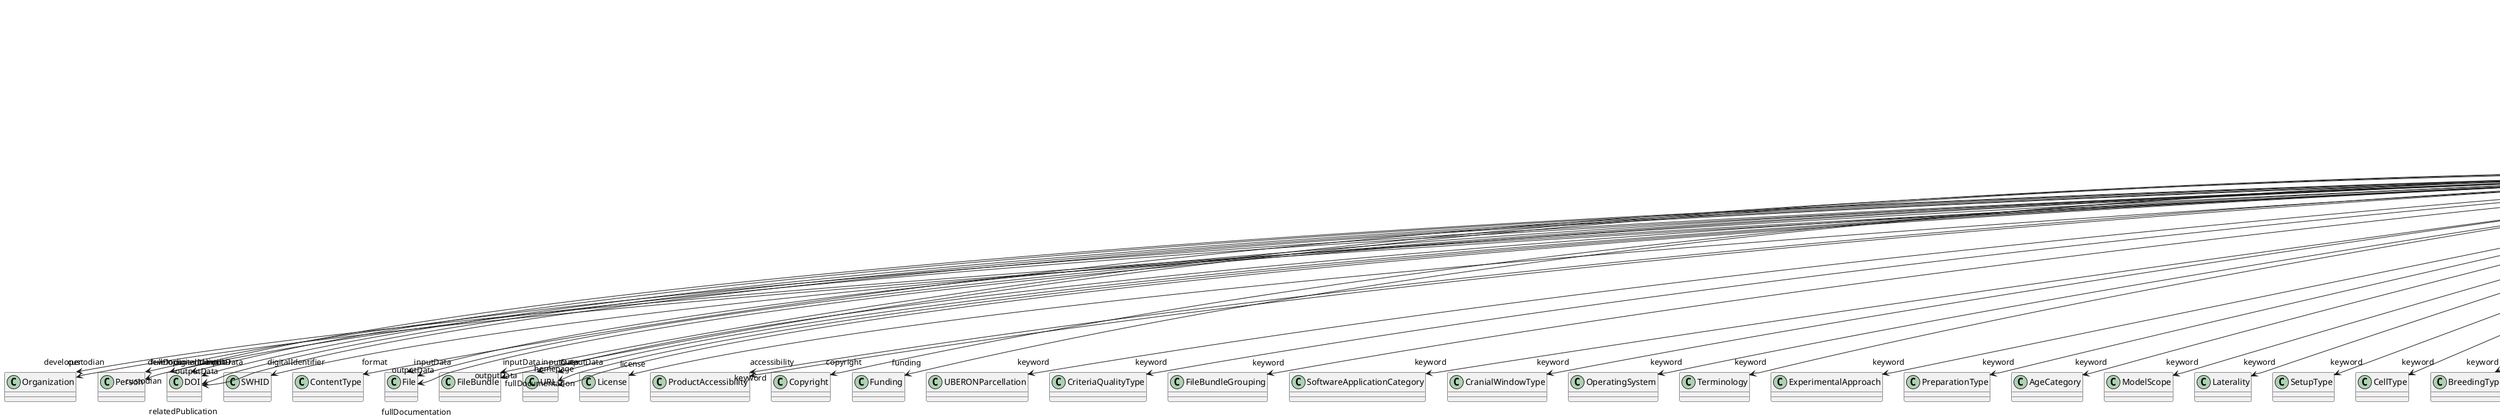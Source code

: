 @startuml
class ModelVersion {
+developer
+digitalIdentifier
+format
+inputData
+isAlternativeVersionOf
+isNewVersionOf
+license
+outputData
+accessibility
+copyright
+custodian
+description
+fullDocumentation
+fullName
+funding
+homepage
+howToCite
+keyword
+otherContribution
+relatedPublication
+releaseDate
+repository
+shortName
+supportChannel
+versionIdentifier
+versionInnovation

}
ModelVersion -d-> "developer" Organization
ModelVersion -d-> "developer" Person
ModelVersion -d-> "digitalIdentifier" DOI
ModelVersion -d-> "digitalIdentifier" SWHID
ModelVersion -d-> "format" ContentType
ModelVersion -d-> "inputData" DOI
ModelVersion -d-> "inputData" File
ModelVersion -d-> "inputData" FileBundle
ModelVersion -d-> "inputData" URL
ModelVersion -d-> "isAlternativeVersionOf" ModelVersion
ModelVersion -d-> "isNewVersionOf" ModelVersion
ModelVersion -d-> "license" License
ModelVersion -d-> "outputData" DOI
ModelVersion -d-> "outputData" File
ModelVersion -d-> "outputData" FileBundle
ModelVersion -d-> "outputData" URL
ModelVersion -d-> "accessibility" ProductAccessibility
ModelVersion -d-> "copyright" Copyright
ModelVersion -d-> "custodian" Organization
ModelVersion -d-> "custodian" Person
ModelVersion -d-> "fullDocumentation" DOI
ModelVersion -d-> "fullDocumentation" File
ModelVersion -d-> "fullDocumentation" URL
ModelVersion -d-> "funding" Funding
ModelVersion -d-> "homepage" URL
ModelVersion -d-> "keyword" UBERONParcellation
ModelVersion -d-> "keyword" CriteriaQualityType
ModelVersion -d-> "keyword" FileBundleGrouping
ModelVersion -d-> "keyword" SoftwareApplicationCategory
ModelVersion -d-> "keyword" CranialWindowType
ModelVersion -d-> "keyword" OperatingSystem
ModelVersion -d-> "keyword" Terminology
ModelVersion -d-> "keyword" ExperimentalApproach
ModelVersion -d-> "keyword" PreparationType
ModelVersion -d-> "keyword" AgeCategory
ModelVersion -d-> "keyword" ModelScope
ModelVersion -d-> "keyword" Laterality
ModelVersion -d-> "keyword" SetupType
ModelVersion -d-> "keyword" CellType
ModelVersion -d-> "keyword" BreedingType
ModelVersion -d-> "keyword" AtlasType
ModelVersion -d-> "keyword" StimulusType
ModelVersion -d-> "keyword" Service
ModelVersion -d-> "keyword" TissueSampleAttribute
ModelVersion -d-> "keyword" FileUsageRole
ModelVersion -d-> "keyword" SoftwareFeature
ModelVersion -d-> "keyword" BiologicalSex
ModelVersion -d-> "keyword" Species
ModelVersion -d-> "keyword" MeasuredQuantity
ModelVersion -d-> "keyword" CellCultureType
ModelVersion -d-> "keyword" EthicsAssessment
ModelVersion -d-> "keyword" Disease
ModelVersion -d-> "keyword" DiseaseModel
ModelVersion -d-> "keyword" AnatomicalPlane
ModelVersion -d-> "keyword" TypeOfUncertainty
ModelVersion -d-> "keyword" ContributionType
ModelVersion -d-> "keyword" DeviceType
ModelVersion -d-> "keyword" TissueSampleType
ModelVersion -d-> "keyword" ChemicalMixtureType
ModelVersion -d-> "keyword" OperatingDevice
ModelVersion -d-> "keyword" Organ
ModelVersion -d-> "keyword" PatchClampVariation
ModelVersion -d-> "keyword" GeneticStrainType
ModelVersion -d-> "keyword" DifferenceMeasure
ModelVersion -d-> "keyword" FileRepositoryType
ModelVersion -d-> "keyword" ActionStatusType
ModelVersion -d-> "keyword" ProductAccessibility
ModelVersion -d-> "keyword" ModelAbstractionLevel
ModelVersion -d-> "keyword" BiologicalOrder
ModelVersion -d-> "keyword" MolecularEntity
ModelVersion -d-> "keyword" StimulationApproach
ModelVersion -d-> "keyword" AnnotationType
ModelVersion -d-> "keyword" Technique
ModelVersion -d-> "keyword" Language
ModelVersion -d-> "keyword" Handedness
ModelVersion -d-> "keyword" SemanticDataType
ModelVersion -d-> "keyword" SubcellularEntity
ModelVersion -d-> "keyword" AnatomicalAxesOrientation
ModelVersion -d-> "keyword" ProgrammingLanguage
ModelVersion -d-> "keyword" TermSuggestion
ModelVersion -d-> "keyword" SubjectAttribute
ModelVersion -d-> "keyword" MetaDataModelType
ModelVersion -d-> "keyword" QualitativeOverlap
ModelVersion -d-> "keyword" UnitOfMeasurement
ModelVersion -d-> "keyword" DataType
ModelVersion -d-> "otherContribution" Contribution
ModelVersion -d-> "relatedPublication" DOI
ModelVersion -d-> "relatedPublication" ISBN
ModelVersion -d-> "relatedPublication" HANDLE
ModelVersion -d-> "repository" FileRepository

@enduml